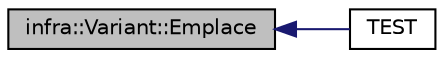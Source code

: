 digraph "infra::Variant::Emplace"
{
 // INTERACTIVE_SVG=YES
  edge [fontname="Helvetica",fontsize="10",labelfontname="Helvetica",labelfontsize="10"];
  node [fontname="Helvetica",fontsize="10",shape=record];
  rankdir="LR";
  Node21 [label="infra::Variant::Emplace",height=0.2,width=0.4,color="black", fillcolor="grey75", style="filled", fontcolor="black"];
  Node21 -> Node22 [dir="back",color="midnightblue",fontsize="10",style="solid",fontname="Helvetica"];
  Node22 [label="TEST",height=0.2,width=0.4,color="black", fillcolor="white", style="filled",URL="$d2/dbd/_test_variant_8cpp.html#accc9df64293979809fb7f2594ba1f934"];
}
